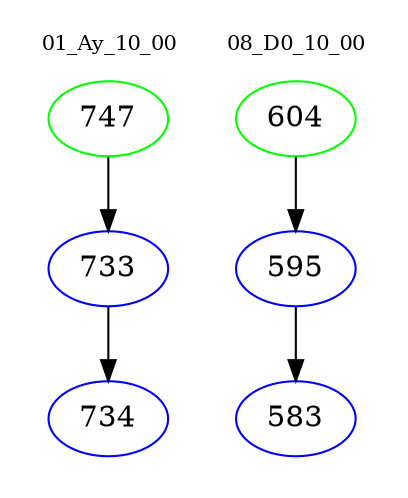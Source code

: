 digraph{
subgraph cluster_0 {
color = white
label = "01_Ay_10_00";
fontsize=10;
T0_747 [label="747", color="green"]
T0_747 -> T0_733 [color="black"]
T0_733 [label="733", color="blue"]
T0_733 -> T0_734 [color="black"]
T0_734 [label="734", color="blue"]
}
subgraph cluster_1 {
color = white
label = "08_D0_10_00";
fontsize=10;
T1_604 [label="604", color="green"]
T1_604 -> T1_595 [color="black"]
T1_595 [label="595", color="blue"]
T1_595 -> T1_583 [color="black"]
T1_583 [label="583", color="blue"]
}
}
